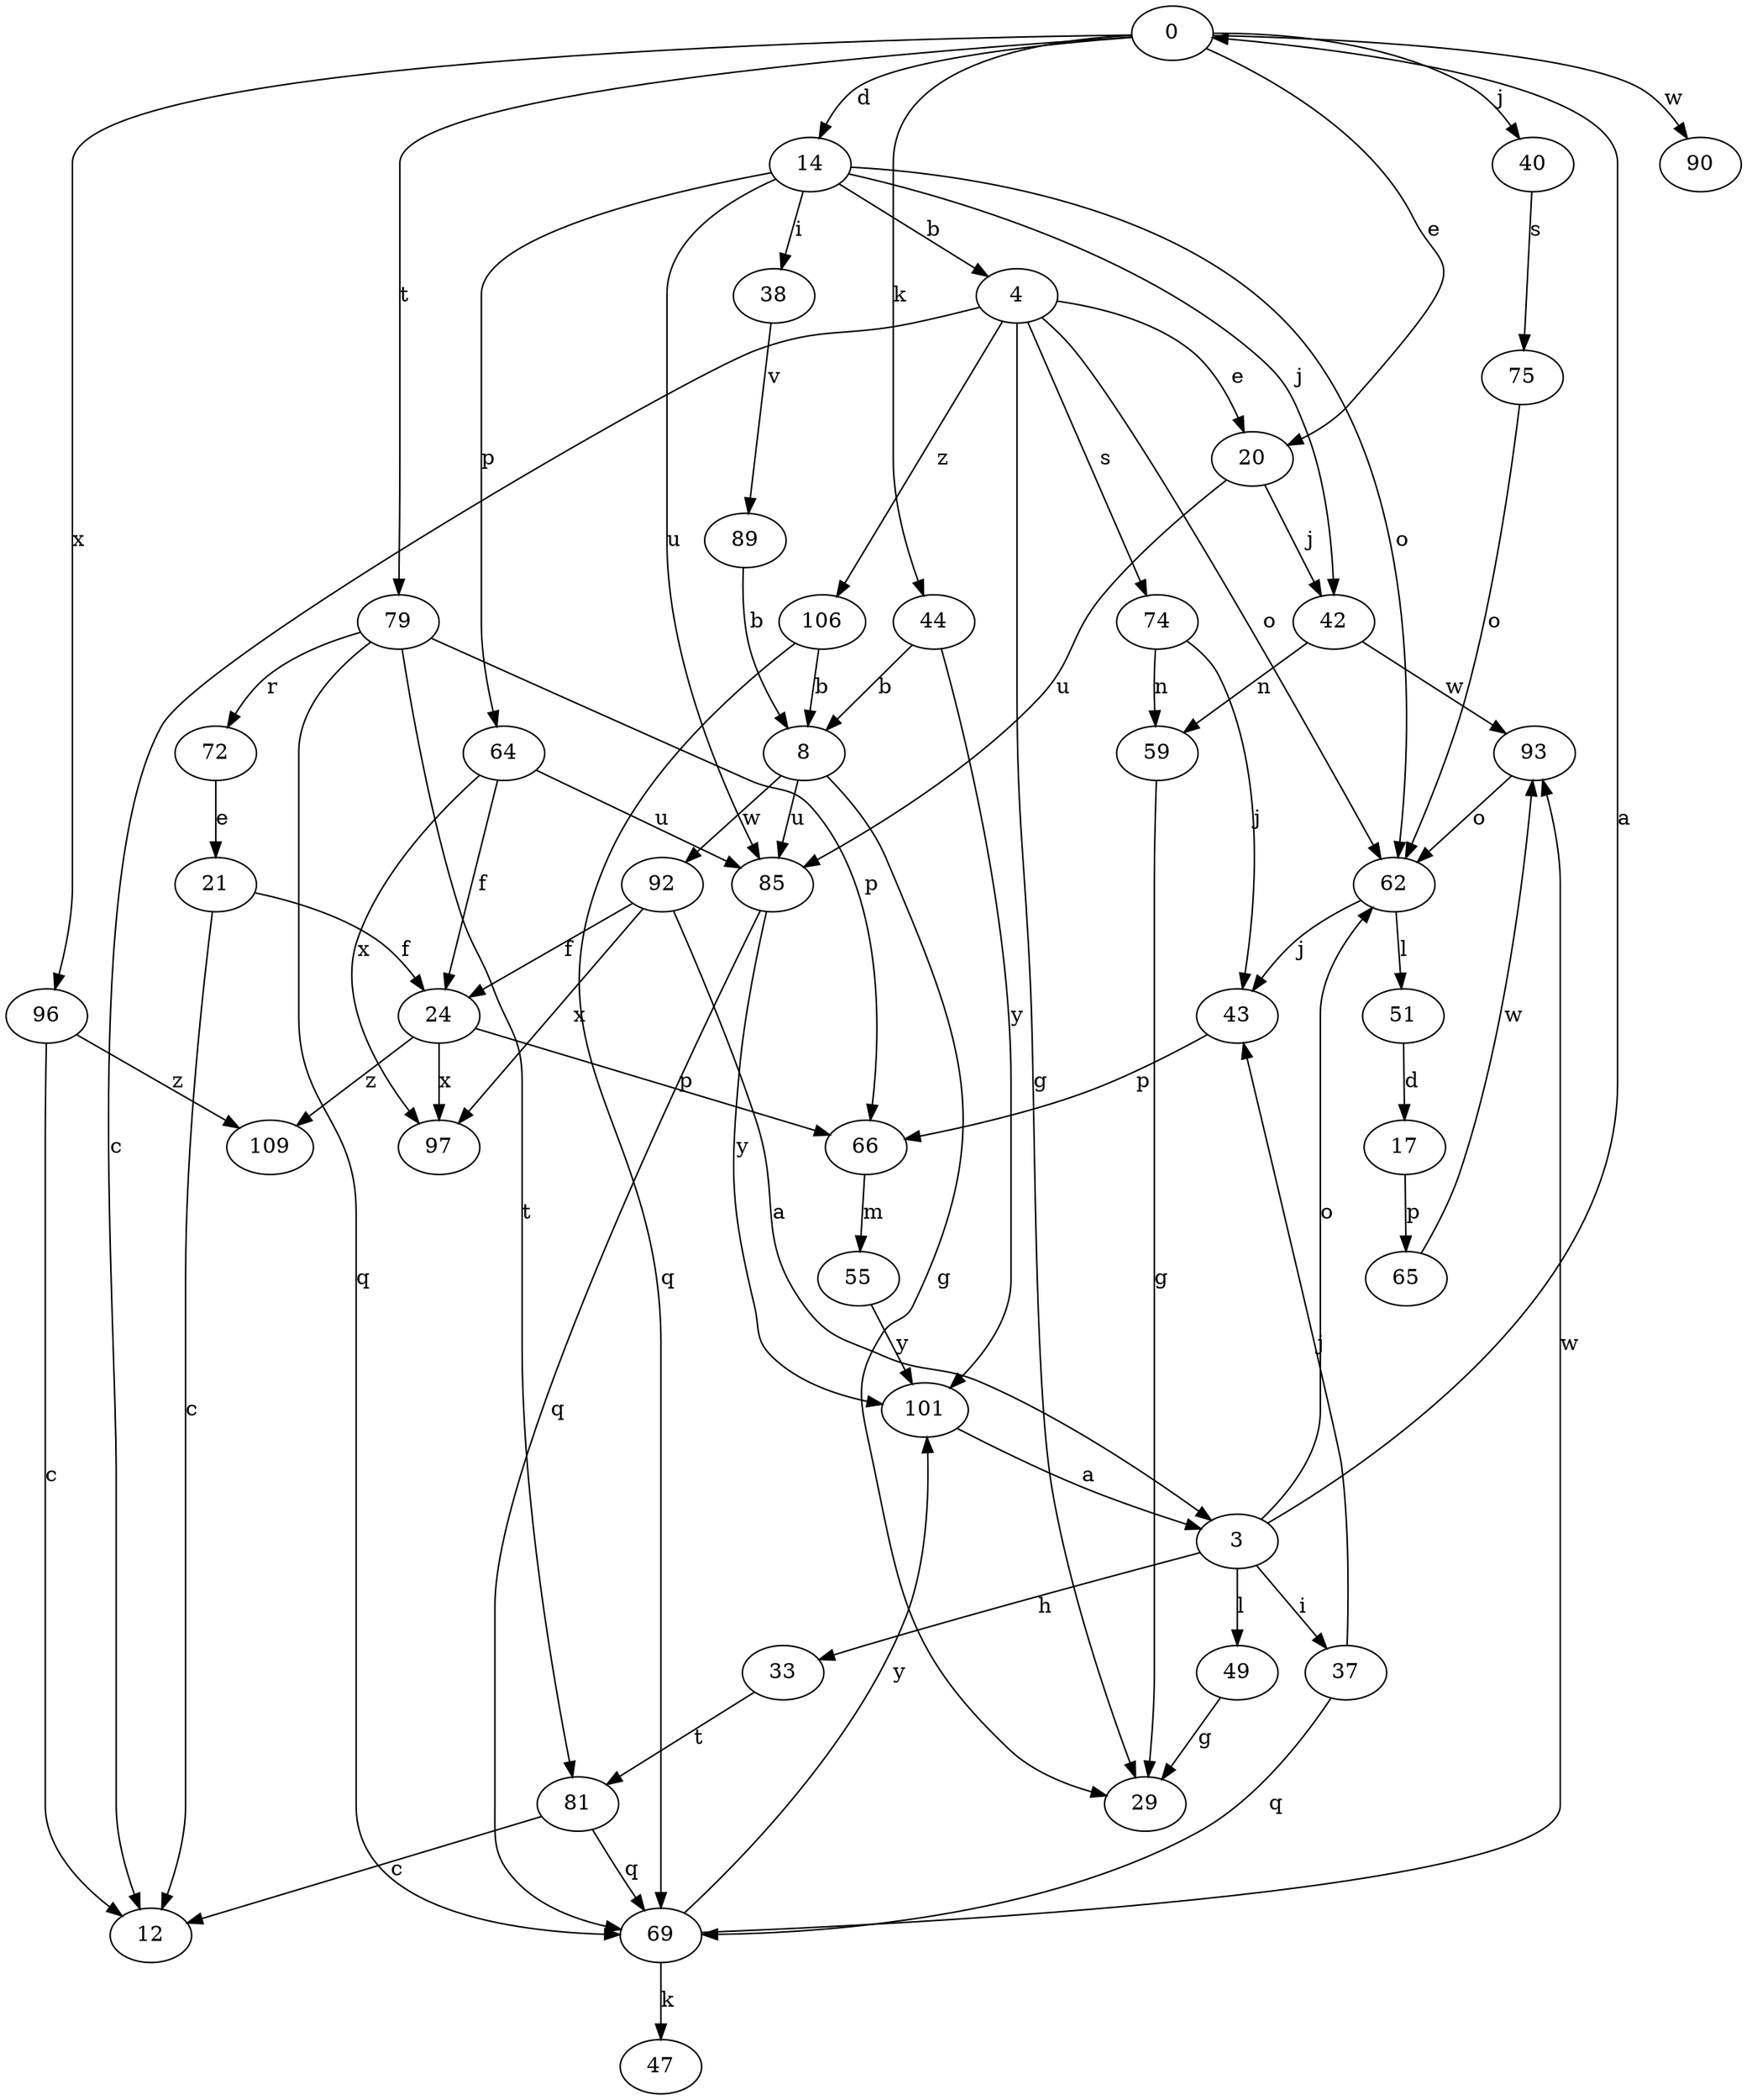 strict digraph  {
0;
3;
4;
8;
12;
14;
17;
20;
21;
24;
29;
33;
37;
38;
40;
42;
43;
44;
47;
49;
51;
55;
59;
62;
64;
65;
66;
69;
72;
74;
75;
79;
81;
85;
89;
90;
92;
93;
96;
97;
101;
106;
109;
0 -> 14  [label=d];
0 -> 20  [label=e];
0 -> 40  [label=j];
0 -> 44  [label=k];
0 -> 79  [label=t];
0 -> 90  [label=w];
0 -> 96  [label=x];
3 -> 0  [label=a];
3 -> 33  [label=h];
3 -> 37  [label=i];
3 -> 49  [label=l];
3 -> 62  [label=o];
4 -> 12  [label=c];
4 -> 20  [label=e];
4 -> 29  [label=g];
4 -> 62  [label=o];
4 -> 74  [label=s];
4 -> 106  [label=z];
8 -> 29  [label=g];
8 -> 85  [label=u];
8 -> 92  [label=w];
14 -> 4  [label=b];
14 -> 38  [label=i];
14 -> 42  [label=j];
14 -> 62  [label=o];
14 -> 64  [label=p];
14 -> 85  [label=u];
17 -> 65  [label=p];
20 -> 42  [label=j];
20 -> 85  [label=u];
21 -> 12  [label=c];
21 -> 24  [label=f];
24 -> 66  [label=p];
24 -> 97  [label=x];
24 -> 109  [label=z];
33 -> 81  [label=t];
37 -> 43  [label=j];
37 -> 69  [label=q];
38 -> 89  [label=v];
40 -> 75  [label=s];
42 -> 59  [label=n];
42 -> 93  [label=w];
43 -> 66  [label=p];
44 -> 8  [label=b];
44 -> 101  [label=y];
49 -> 29  [label=g];
51 -> 17  [label=d];
55 -> 101  [label=y];
59 -> 29  [label=g];
62 -> 43  [label=j];
62 -> 51  [label=l];
64 -> 24  [label=f];
64 -> 85  [label=u];
64 -> 97  [label=x];
65 -> 93  [label=w];
66 -> 55  [label=m];
69 -> 47  [label=k];
69 -> 93  [label=w];
69 -> 101  [label=y];
72 -> 21  [label=e];
74 -> 43  [label=j];
74 -> 59  [label=n];
75 -> 62  [label=o];
79 -> 66  [label=p];
79 -> 69  [label=q];
79 -> 72  [label=r];
79 -> 81  [label=t];
81 -> 12  [label=c];
81 -> 69  [label=q];
85 -> 69  [label=q];
85 -> 101  [label=y];
89 -> 8  [label=b];
92 -> 3  [label=a];
92 -> 24  [label=f];
92 -> 97  [label=x];
93 -> 62  [label=o];
96 -> 12  [label=c];
96 -> 109  [label=z];
101 -> 3  [label=a];
106 -> 8  [label=b];
106 -> 69  [label=q];
}
